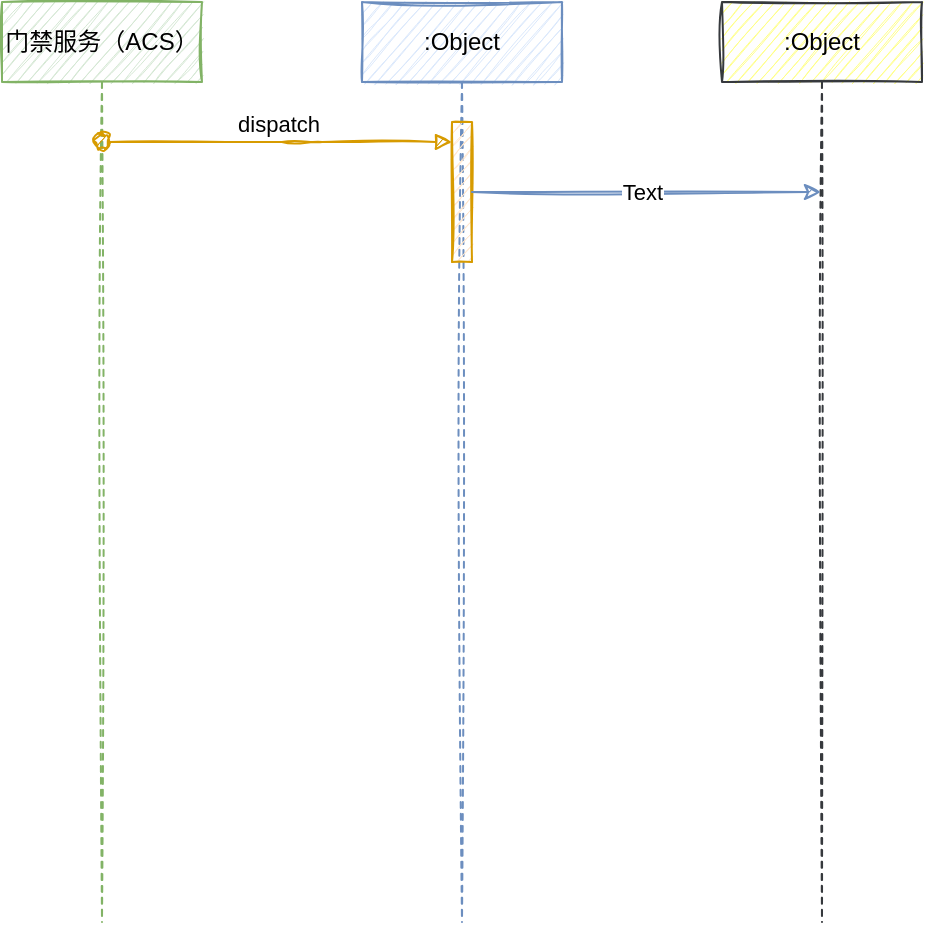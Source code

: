 <mxfile version="14.7.2" type="github">
  <diagram id="DjmKvpMPj76WyyVE7rOA" name="第 1 页">
    <mxGraphModel dx="1408" dy="748" grid="1" gridSize="10" guides="1" tooltips="1" connect="1" arrows="1" fold="1" page="1" pageScale="1" pageWidth="1654" pageHeight="1169" background="none" math="0" shadow="0">
      <root>
        <mxCell id="0" />
        <mxCell id="1" parent="0" />
        <mxCell id="9GUXN84mYo8q_pWZlE_W-1" value="门禁服务（ACS）" style="shape=umlLifeline;perimeter=lifelinePerimeter;whiteSpace=wrap;html=1;container=1;collapsible=0;recursiveResize=0;outlineConnect=0;fillColor=#d5e8d4;strokeColor=#82b366;sketch=1;" parent="1" vertex="1">
          <mxGeometry x="230" y="125" width="100" height="460" as="geometry" />
        </mxCell>
        <mxCell id="9GUXN84mYo8q_pWZlE_W-2" value=":Object" style="shape=umlLifeline;perimeter=lifelinePerimeter;whiteSpace=wrap;html=1;container=1;collapsible=0;recursiveResize=0;outlineConnect=0;fillColor=#dae8fc;strokeColor=#6c8ebf;sketch=1;" parent="1" vertex="1">
          <mxGeometry x="410" y="125" width="100" height="460" as="geometry" />
        </mxCell>
        <mxCell id="9GUXN84mYo8q_pWZlE_W-8" value="" style="html=1;points=[];perimeter=orthogonalPerimeter;fillColor=#ffe6cc;strokeColor=#d79b00;sketch=1;" parent="9GUXN84mYo8q_pWZlE_W-2" vertex="1">
          <mxGeometry x="45" y="60" width="10" height="70" as="geometry" />
        </mxCell>
        <mxCell id="9GUXN84mYo8q_pWZlE_W-9" value="dispatch" style="html=1;verticalAlign=bottom;startArrow=oval;endArrow=block;startSize=8;fillColor=#ffe6cc;strokeColor=#d79b00;sketch=1;" parent="1" source="9GUXN84mYo8q_pWZlE_W-1" target="9GUXN84mYo8q_pWZlE_W-8" edge="1">
          <mxGeometry relative="1" as="geometry">
            <mxPoint x="395" y="205" as="sourcePoint" />
            <Array as="points">
              <mxPoint x="380" y="195" />
            </Array>
          </mxGeometry>
        </mxCell>
        <mxCell id="Gs0rC1ZtnAJVRybzzMQn-9" value=":Object" style="shape=umlLifeline;perimeter=lifelinePerimeter;whiteSpace=wrap;html=1;container=1;collapsible=0;recursiveResize=0;outlineConnect=0;fillColor=#ffff88;strokeColor=#36393d;sketch=1;" vertex="1" parent="1">
          <mxGeometry x="590" y="125" width="100" height="460" as="geometry" />
        </mxCell>
        <mxCell id="Gs0rC1ZtnAJVRybzzMQn-11" style="edgeStyle=orthogonalEdgeStyle;rounded=0;orthogonalLoop=1;jettySize=auto;html=1;sketch=1;fillColor=#dae8fc;strokeColor=#6c8ebf;" edge="1" parent="1" source="9GUXN84mYo8q_pWZlE_W-8" target="Gs0rC1ZtnAJVRybzzMQn-9">
          <mxGeometry relative="1" as="geometry">
            <Array as="points">
              <mxPoint x="590" y="220" />
              <mxPoint x="590" y="220" />
            </Array>
          </mxGeometry>
        </mxCell>
        <mxCell id="Gs0rC1ZtnAJVRybzzMQn-12" value="Text" style="edgeLabel;html=1;align=center;verticalAlign=middle;resizable=0;points=[];" vertex="1" connectable="0" parent="Gs0rC1ZtnAJVRybzzMQn-11">
          <mxGeometry x="0.215" relative="1" as="geometry">
            <mxPoint x="-21" as="offset" />
          </mxGeometry>
        </mxCell>
      </root>
    </mxGraphModel>
  </diagram>
</mxfile>
